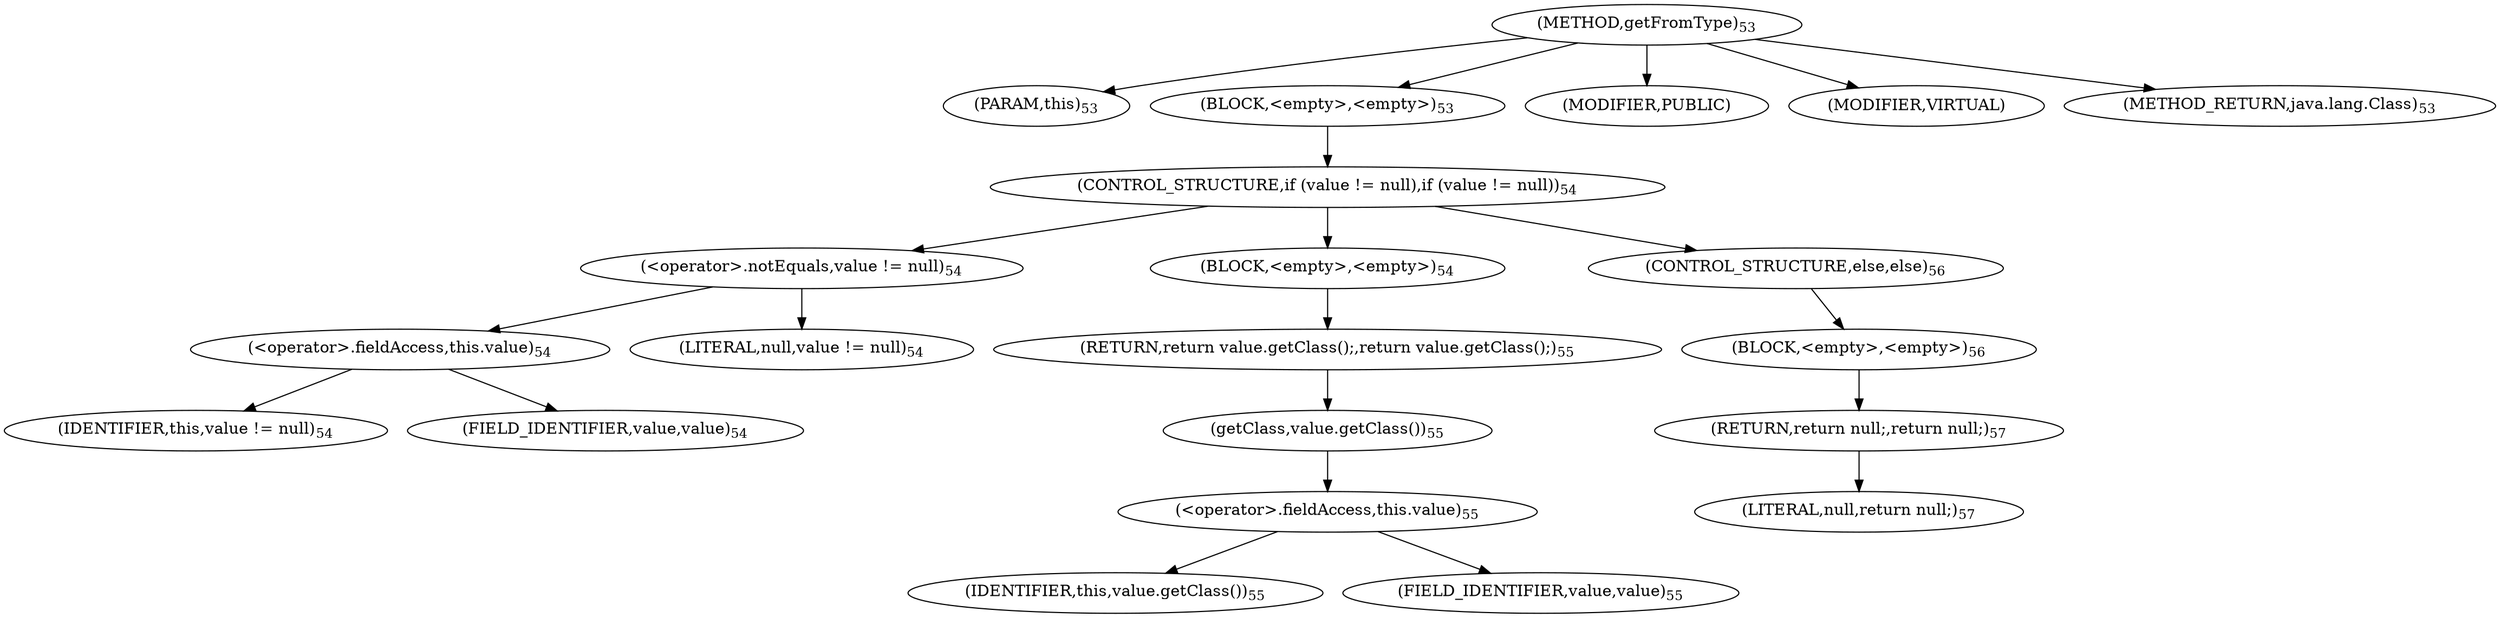 digraph "getFromType" {  
"70" [label = <(METHOD,getFromType)<SUB>53</SUB>> ]
"71" [label = <(PARAM,this)<SUB>53</SUB>> ]
"72" [label = <(BLOCK,&lt;empty&gt;,&lt;empty&gt;)<SUB>53</SUB>> ]
"73" [label = <(CONTROL_STRUCTURE,if (value != null),if (value != null))<SUB>54</SUB>> ]
"74" [label = <(&lt;operator&gt;.notEquals,value != null)<SUB>54</SUB>> ]
"75" [label = <(&lt;operator&gt;.fieldAccess,this.value)<SUB>54</SUB>> ]
"76" [label = <(IDENTIFIER,this,value != null)<SUB>54</SUB>> ]
"77" [label = <(FIELD_IDENTIFIER,value,value)<SUB>54</SUB>> ]
"78" [label = <(LITERAL,null,value != null)<SUB>54</SUB>> ]
"79" [label = <(BLOCK,&lt;empty&gt;,&lt;empty&gt;)<SUB>54</SUB>> ]
"80" [label = <(RETURN,return value.getClass();,return value.getClass();)<SUB>55</SUB>> ]
"81" [label = <(getClass,value.getClass())<SUB>55</SUB>> ]
"82" [label = <(&lt;operator&gt;.fieldAccess,this.value)<SUB>55</SUB>> ]
"83" [label = <(IDENTIFIER,this,value.getClass())<SUB>55</SUB>> ]
"84" [label = <(FIELD_IDENTIFIER,value,value)<SUB>55</SUB>> ]
"85" [label = <(CONTROL_STRUCTURE,else,else)<SUB>56</SUB>> ]
"86" [label = <(BLOCK,&lt;empty&gt;,&lt;empty&gt;)<SUB>56</SUB>> ]
"87" [label = <(RETURN,return null;,return null;)<SUB>57</SUB>> ]
"88" [label = <(LITERAL,null,return null;)<SUB>57</SUB>> ]
"89" [label = <(MODIFIER,PUBLIC)> ]
"90" [label = <(MODIFIER,VIRTUAL)> ]
"91" [label = <(METHOD_RETURN,java.lang.Class)<SUB>53</SUB>> ]
  "70" -> "71" 
  "70" -> "72" 
  "70" -> "89" 
  "70" -> "90" 
  "70" -> "91" 
  "72" -> "73" 
  "73" -> "74" 
  "73" -> "79" 
  "73" -> "85" 
  "74" -> "75" 
  "74" -> "78" 
  "75" -> "76" 
  "75" -> "77" 
  "79" -> "80" 
  "80" -> "81" 
  "81" -> "82" 
  "82" -> "83" 
  "82" -> "84" 
  "85" -> "86" 
  "86" -> "87" 
  "87" -> "88" 
}
